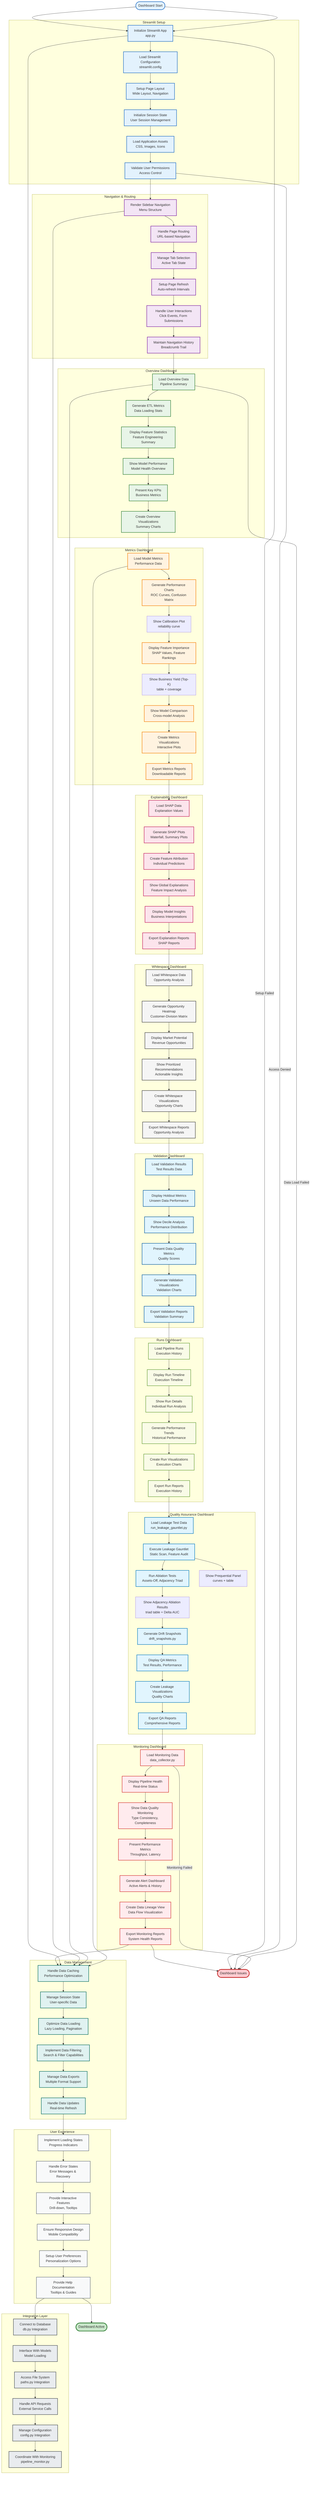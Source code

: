 %% GoSales Engine - UI/Dashboard Flow

graph TB
    %% Start
    Start(["Dashboard Start"]) --> InitializeStreamlit

    %% Streamlit Initialization
    subgraph "Streamlit Setup"
        InitializeStreamlit["Initialize Streamlit App<br/>app.py"]
        LoadStreamlitConfig["Load Streamlit Configuration<br/>streamlit.config"]
        SetupPageLayout["Setup Page Layout<br/>Wide Layout, Navigation"]
        InitializeSessionState["Initialize Session State<br/>User Session Management"]
        LoadApplicationAssets["Load Application Assets<br/>CSS, Images, Icons"]
        ValidateUserPermissions["Validate User Permissions<br/>Access Control"]
    end

    %% Navigation & Routing
    subgraph "Navigation & Routing"
        RenderSidebarNavigation["Render Sidebar Navigation<br/>Menu Structure"]
        HandlePageRouting["Handle Page Routing<br/>URL-based Navigation"]
        ManageTabSelection["Manage Tab Selection<br/>Active Tab State"]
        SetupPageRefresh["Setup Page Refresh<br/>Auto-refresh Intervals"]
        HandleUserInteractions["Handle User Interactions<br/>Click Events, Form Submissions"]
        MaintainNavigationHistory["Maintain Navigation History<br/>Breadcrumb Trail"]
    end

    %% Overview Dashboard
    subgraph "Overview Dashboard"
        LoadOverviewData["Load Overview Data<br/>Pipeline Summary"]
        GenerateETLMetrics["Generate ETL Metrics<br/>Data Loading Stats"]
        DisplayFeatureStats["Display Feature Statistics<br/>Feature Engineering Summary"]
        ShowModelPerformance["Show Model Performance<br/>Model Health Overview"]
        PresentKeyKPIs["Present Key KPIs<br/>Business Metrics"]
        CreateOverviewVisualizations["Create Overview Visualizations<br/>Summary Charts"]
    end

    %% Metrics Dashboard
    subgraph "Metrics Dashboard"
        LoadModelMetrics["Load Model Metrics<br/>Performance Data"]
        GeneratePerformanceCharts["Generate Performance Charts<br/>ROC Curves, Confusion Matrix"]
        ShowCalibrationPlot["Show Calibration Plot<br/>reliability curve"]
        DisplayFeatureImportance["Display Feature Importance<br/>SHAP Values, Feature Rankings"]
        ShowBusinessYield["Show Business Yield (Top-K)<br/>table + coverage"]
        ShowModelComparison["Show Model Comparison<br/>Cross-model Analysis"]
        CreateMetricsVisualizations["Create Metrics Visualizations<br/>Interactive Plots"]
        ExportMetricsReports["Export Metrics Reports<br/>Downloadable Reports"]
    end

    %% Explainability Dashboard
    subgraph "Explainability Dashboard"
        LoadSHAPData["Load SHAP Data<br/>Explanation Values"]
        GenerateSHAPPlots["Generate SHAP Plots<br/>Waterfall, Summary Plots"]
        CreateFeatureAttribution["Create Feature Attribution<br/>Individual Predictions"]
        ShowGlobalExplanations["Show Global Explanations<br/>Feature Impact Analysis"]
        DisplayModelInsights["Display Model Insights<br/>Business Interpretations"]
        ExportExplanationReports["Export Explanation Reports<br/>SHAP Reports"]
    end

    %% Whitespace Dashboard
    subgraph "Whitespace Dashboard"
        LoadWhitespaceData["Load Whitespace Data<br/>Opportunity Analysis"]
        GenerateOpportunityHeatmap["Generate Opportunity Heatmap<br/>Customer-Division Matrix"]
        DisplayMarketPotential["Display Market Potential<br/>Revenue Opportunities"]
        ShowPrioritizedRecommendations["Show Prioritized Recommendations<br/>Actionable Insights"]
        CreateWhitespaceVisualizations["Create Whitespace Visualizations<br/>Opportunity Charts"]
        ExportWhitespaceReports["Export Whitespace Reports<br/>Opportunity Analysis"]
    end

    %% Validation Dashboard
    subgraph "Validation Dashboard"
        LoadValidationResults["Load Validation Results<br/>Test Results Data"]
        DisplayHoldoutMetrics["Display Holdout Metrics<br/>Unseen Data Performance"]
        ShowDecileAnalysis["Show Decile Analysis<br/>Performance Distribution"]
        PresentDataQualityMetrics["Present Data Quality Metrics<br/>Quality Scores"]
        GenerateValidationVisualizations["Generate Validation Visualizations<br/>Validation Charts"]
        ExportValidationReports["Export Validation Reports<br/>Validation Summary"]
    end

    %% Runs Dashboard
    subgraph "Runs Dashboard"
        LoadPipelineRuns["Load Pipeline Runs<br/>Execution History"]
        DisplayRunTimeline["Display Run Timeline<br/>Execution Timeline"]
        ShowRunDetails["Show Run Details<br/>Individual Run Analysis"]
        GeneratePerformanceTrends["Generate Performance Trends<br/>Historical Performance"]
        CreateRunVisualizations["Create Run Visualizations<br/>Execution Charts"]
        ExportRunReports["Export Run Reports<br/>Execution History"]
    end

    %% Quality Assurance Dashboard
    subgraph "Quality Assurance Dashboard"
        LoadLeakageData["Load Leakage Test Data<br/>run_leakage_gauntlet.py"]
        ExecuteLeakageGauntlet["Execute Leakage Gauntlet<br/>Static Scan, Feature Audit"]
        RunAblationTests["Run Ablation Tests<br/>Assets-Off, Adjacency Triad"]
        ShowAdjacencyAbl["Show Adjacency Ablation Results<br/>triad table + Delta AUC"]
        ShowPreqPanel["Show Prequential Panel<br/>curves + table"]
        GenerateDriftSnapshots["Generate Drift Snapshots<br/>drift_snapshots.py"]
        DisplayQAMetrics["Display QA Metrics<br/>Test Results, Performance"]
        CreateLeakageVisualizations["Create Leakage Visualizations<br/>Quality Charts"]
        ExportQAReports["Export QA Reports<br/>Comprehensive Reports"]
    end

    %% Monitoring Dashboard
    subgraph "Monitoring Dashboard"
        LoadMonitoringData["Load Monitoring Data<br/>data_collector.py"]
        DisplayPipelineHealth["Display Pipeline Health<br/>Real-time Status"]
        ShowDataQualityMonitoring["Show Data Quality Monitoring<br/>Type Consistency, Completeness"]
        PresentPerformanceMetrics["Present Performance Metrics<br/>Throughput, Latency"]
        GenerateAlertDashboard["Generate Alert Dashboard<br/>Active Alerts & History"]
        CreateDataLineageView["Create Data Lineage View<br/>Data Flow Visualization"]
        ExportMonitoringReports["Export Monitoring Reports<br/>System Health Reports"]
    end

    %% Data Management
    subgraph "Data Management"
        HandleDataCaching["Handle Data Caching<br/>Performance Optimization"]
        ManageSessionState["Manage Session State<br/>User-specific Data"]
        OptimizeDataLoading["Optimize Data Loading<br/>Lazy Loading, Pagination"]
        ImplementDataFiltering["Implement Data Filtering<br/>Search & Filter Capabilities"]
        ManageDataExports["Manage Data Exports<br/>Multiple Format Support"]
        HandleDataUpdates["Handle Data Updates<br/>Real-time Refresh"]
    end

    %% User Experience
    subgraph "User Experience"
        ImplementLoadingStates["Implement Loading States<br/>Progress Indicators"]
        HandleErrorStates["Handle Error States<br/>Error Messages & Recovery"]
        ProvideInteractiveFeatures["Provide Interactive Features<br/>Drill-down, Tooltips"]
        EnsureResponsiveDesign["Ensure Responsive Design<br/>Mobile Compatibility"]
        SetupUserPreferences["Setup User Preferences<br/>Personalization Options"]
        ProvideHelpDocumentation["Provide Help Documentation<br/>Tooltips & Guides"]
    end

    %% Integration Layer
    subgraph "Integration Layer"
        ConnectToDatabase["Connect to Database<br/>db.py Integration"]
        InterfaceWithModels["Interface With Models<br/>Model Loading"]
        AccessFileSystem["Access File System<br/>paths.py Integration"]
        HandleAPIRequests["Handle API Requests<br/>External Service Calls"]
        ManageConfiguration["Manage Configuration<br/>config.py Integration"]
        CoordinateWithMonitoring["Coordinate With Monitoring<br/>pipeline_monitor.py"]
    end

    %% End
    ProvideHelpDocumentation --> Success(["Dashboard Active"])
    ExportMonitoringReports --> Failure(["Dashboard Issues"])

    %% Main Flow Connections
    Start --> InitializeStreamlit
    InitializeStreamlit --> LoadStreamlitConfig
    LoadStreamlitConfig --> SetupPageLayout
    SetupPageLayout --> InitializeSessionState
    InitializeSessionState --> LoadApplicationAssets
    LoadApplicationAssets --> ValidateUserPermissions
    ValidateUserPermissions --> RenderSidebarNavigation

    RenderSidebarNavigation --> HandlePageRouting
    HandlePageRouting --> ManageTabSelection
    ManageTabSelection --> SetupPageRefresh
    SetupPageRefresh --> HandleUserInteractions
    HandleUserInteractions --> MaintainNavigationHistory

    MaintainNavigationHistory --> LoadOverviewData
    LoadOverviewData --> GenerateETLMetrics
    GenerateETLMetrics --> DisplayFeatureStats
    DisplayFeatureStats --> ShowModelPerformance
    ShowModelPerformance --> PresentKeyKPIs
    PresentKeyKPIs --> CreateOverviewVisualizations

    CreateOverviewVisualizations --> LoadModelMetrics
    LoadModelMetrics --> GeneratePerformanceCharts
    GeneratePerformanceCharts --> ShowCalibrationPlot
    ShowCalibrationPlot --> DisplayFeatureImportance
    DisplayFeatureImportance --> ShowBusinessYield
    ShowBusinessYield --> ShowModelComparison
    ShowModelComparison --> CreateMetricsVisualizations
    CreateMetricsVisualizations --> ExportMetricsReports

    ExportMetricsReports --> LoadSHAPData
    LoadSHAPData --> GenerateSHAPPlots
    GenerateSHAPPlots --> CreateFeatureAttribution
    CreateFeatureAttribution --> ShowGlobalExplanations
    ShowGlobalExplanations --> DisplayModelInsights
    DisplayModelInsights --> ExportExplanationReports

    ExportExplanationReports --> LoadWhitespaceData
    LoadWhitespaceData --> GenerateOpportunityHeatmap
    GenerateOpportunityHeatmap --> DisplayMarketPotential
    DisplayMarketPotential --> ShowPrioritizedRecommendations
    ShowPrioritizedRecommendations --> CreateWhitespaceVisualizations
    CreateWhitespaceVisualizations --> ExportWhitespaceReports

    ExportWhitespaceReports --> LoadValidationResults
    LoadValidationResults --> DisplayHoldoutMetrics
    DisplayHoldoutMetrics --> ShowDecileAnalysis
    ShowDecileAnalysis --> PresentDataQualityMetrics
    PresentDataQualityMetrics --> GenerateValidationVisualizations
    GenerateValidationVisualizations --> ExportValidationReports

    ExportValidationReports --> LoadPipelineRuns
    LoadPipelineRuns --> DisplayRunTimeline
    DisplayRunTimeline --> ShowRunDetails
    ShowRunDetails --> GeneratePerformanceTrends
    GeneratePerformanceTrends --> CreateRunVisualizations
    CreateRunVisualizations --> ExportRunReports

    ExportRunReports --> LoadLeakageData
    LoadLeakageData --> ExecuteLeakageGauntlet
    ExecuteLeakageGauntlet --> RunAblationTests
    RunAblationTests --> ShowAdjacencyAbl
    ShowAdjacencyAbl --> GenerateDriftSnapshots
    ExecuteLeakageGauntlet --> ShowPreqPanel
    GenerateDriftSnapshots --> DisplayQAMetrics
    DisplayQAMetrics --> CreateLeakageVisualizations
    CreateLeakageVisualizations --> ExportQAReports

    ExportQAReports --> LoadMonitoringData
    LoadMonitoringData --> DisplayPipelineHealth
    DisplayPipelineHealth --> ShowDataQualityMonitoring
    ShowDataQualityMonitoring --> PresentPerformanceMetrics
    PresentPerformanceMetrics --> GenerateAlertDashboard
    GenerateAlertDashboard --> CreateDataLineageView
    CreateDataLineageView --> ExportMonitoringReports

    ExportMonitoringReports --> HandleDataCaching
    HandleDataCaching --> ManageSessionState
    ManageSessionState --> OptimizeDataLoading
    OptimizeDataLoading --> ImplementDataFiltering
    ImplementDataFiltering --> ManageDataExports
    ManageDataExports --> HandleDataUpdates

    HandleDataUpdates --> ImplementLoadingStates
    ImplementLoadingStates --> HandleErrorStates
    HandleErrorStates --> ProvideInteractiveFeatures
    ProvideInteractiveFeatures --> EnsureResponsiveDesign
    EnsureResponsiveDesign --> SetupUserPreferences
    SetupUserPreferences --> ProvideHelpDocumentation

    ProvideHelpDocumentation --> ConnectToDatabase
    ConnectToDatabase --> InterfaceWithModels
    InterfaceWithModels --> AccessFileSystem
    AccessFileSystem --> HandleAPIRequests
    HandleAPIRequests --> ManageConfiguration
    ManageConfiguration --> CoordinateWithMonitoring

    %% Parallel Processing
    InitializeStreamlit --> HandleDataCaching
    RenderSidebarNavigation --> HandleDataCaching
    LoadOverviewData --> HandleDataCaching
    LoadModelMetrics --> HandleDataCaching

    %% Error Handling
    InitializeStreamlit -->|Setup Failed| Failure
    ValidateUserPermissions -->|Access Denied| Failure
    LoadOverviewData -->|Data Load Failed| Failure
    LoadMonitoringData -->|Monitoring Failed| Failure

    %% Styling
    classDef setup fill:#e3f2fd,stroke:#1565c0,stroke-width:2px
    classDef navigation fill:#f3e5f5,stroke:#7b1fa2,stroke-width:2px
    classDef overview fill:#e8f5e8,stroke:#2e7d32,stroke-width:2px
    classDef metrics fill:#fff3e0,stroke:#f57c00,stroke-width:2px
    classDef explainability fill:#fce4ec,stroke:#c2185b,stroke-width:2px
    classDef whitespace fill:#f5f5f5,stroke:#424242,stroke-width:2px
    classDef validation fill:#e1f5fe,stroke:#01579b,stroke-width:2px
    classDef runs fill:#f9fbe7,stroke:#689f38,stroke-width:2px
    classDef qa fill:#e1f5fe,stroke:#0277bd,stroke-width:2px
    classDef monitoring fill:#ffebee,stroke:#d32f2f,stroke-width:2px
    classDef data fill:#e0f2f1,stroke:#00695c,stroke-width:2px
    classDef ux fill:#f8f9fa,stroke:#6c757d,stroke-width:2px
    classDef integration fill:#e9ecef,stroke:#495057,stroke-width:2px
    classDef success fill:#c8e6c9,stroke:#2e7d32,stroke-width:3px
    classDef failure fill:#ffcdd2,stroke:#c62828,stroke-width:3px

    class Start,InitializeStreamlit,LoadStreamlitConfig,SetupPageLayout,InitializeSessionState,LoadApplicationAssets,ValidateUserPermissions setup
    class RenderSidebarNavigation,HandlePageRouting,ManageTabSelection,SetupPageRefresh,HandleUserInteractions,MaintainNavigationHistory navigation
    class LoadOverviewData,GenerateETLMetrics,DisplayFeatureStats,ShowModelPerformance,PresentKeyKPIs,CreateOverviewVisualizations overview
    class LoadModelMetrics,GeneratePerformanceCharts,DisplayFeatureImportance,ShowModelComparison,CreateMetricsVisualizations,ExportMetricsReports metrics
    class LoadSHAPData,GenerateSHAPPlots,CreateFeatureAttribution,ShowGlobalExplanations,DisplayModelInsights,ExportExplanationReports explainability
    class LoadWhitespaceData,GenerateOpportunityHeatmap,DisplayMarketPotential,ShowPrioritizedRecommendations,CreateWhitespaceVisualizations,ExportWhitespaceReports whitespace
    class LoadValidationResults,DisplayHoldoutMetrics,ShowDecileAnalysis,PresentDataQualityMetrics,GenerateValidationVisualizations,ExportValidationReports validation
    class LoadPipelineRuns,DisplayRunTimeline,ShowRunDetails,GeneratePerformanceTrends,CreateRunVisualizations,ExportRunReports runs
    class LoadLeakageData,ExecuteLeakageGauntlet,RunAblationTests,GenerateDriftSnapshots,DisplayQAMetrics,CreateLeakageVisualizations,ExportQAReports qa
    class LoadMonitoringData,DisplayPipelineHealth,ShowDataQualityMonitoring,PresentPerformanceMetrics,GenerateAlertDashboard,CreateDataLineageView,ExportMonitoringReports monitoring
    class HandleDataCaching,ManageSessionState,OptimizeDataLoading,ImplementDataFiltering,ManageDataExports,HandleDataUpdates data
    class ImplementLoadingStates,HandleErrorStates,ProvideInteractiveFeatures,EnsureResponsiveDesign,SetupUserPreferences,ProvideHelpDocumentation ux
    class ConnectToDatabase,InterfaceWithModels,AccessFileSystem,HandleAPIRequests,ManageConfiguration,CoordinateWithMonitoring integration
    class Success success
    class Failure failure